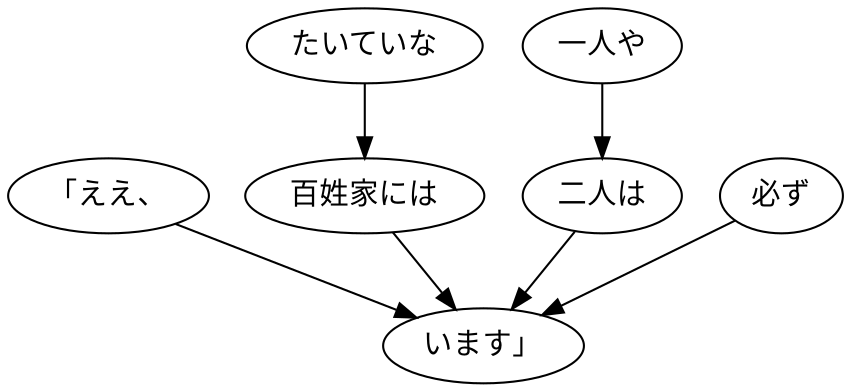 digraph graph8010 {
	node0 [label="「ええ、"];
	node1 [label="たいていな"];
	node2 [label="百姓家には"];
	node3 [label="一人や"];
	node4 [label="二人は"];
	node5 [label="必ず"];
	node6 [label="います」"];
	node0 -> node6;
	node1 -> node2;
	node2 -> node6;
	node3 -> node4;
	node4 -> node6;
	node5 -> node6;
}
